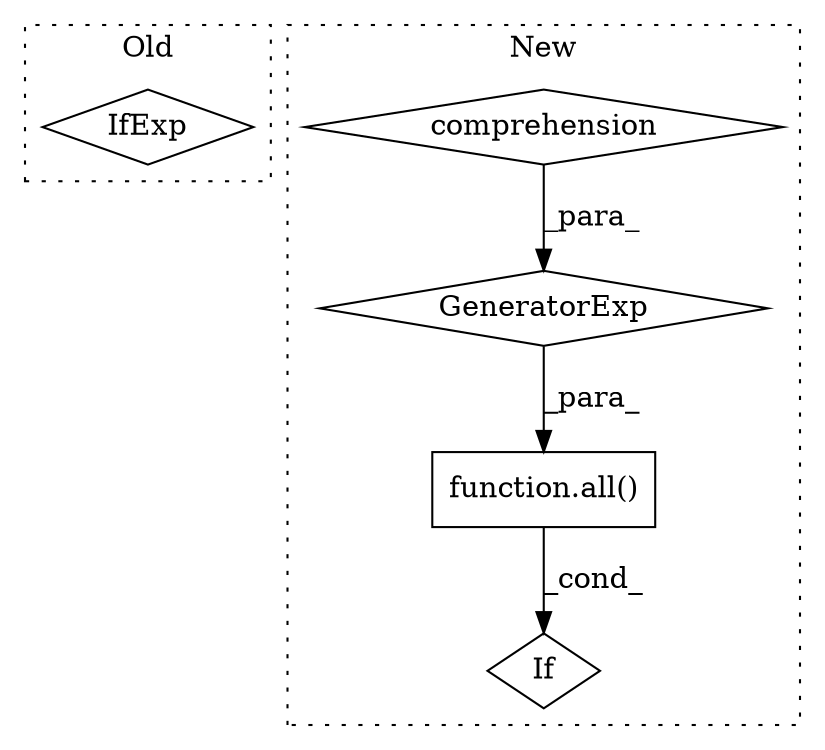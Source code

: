 digraph G {
subgraph cluster0 {
1 [label="IfExp" a="51" s="5665,5682" l="4,6" shape="diamond"];
label = "Old";
style="dotted";
}
subgraph cluster1 {
2 [label="function.all()" a="75" s="5312,5317" l="4,50" shape="box"];
3 [label="comprehension" a="45" s="5332" l="3" shape="diamond"];
4 [label="GeneratorExp" a="55" s="5316" l="1" shape="diamond"];
5 [label="If" a="96" s="5309" l="3" shape="diamond"];
label = "New";
style="dotted";
}
2 -> 5 [label="_cond_"];
3 -> 4 [label="_para_"];
4 -> 2 [label="_para_"];
}